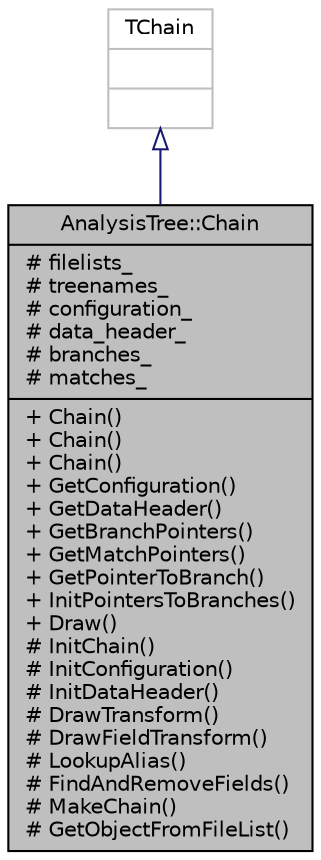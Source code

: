 digraph "AnalysisTree::Chain"
{
  edge [fontname="Helvetica",fontsize="10",labelfontname="Helvetica",labelfontsize="10"];
  node [fontname="Helvetica",fontsize="10",shape=record];
  Node1 [label="{AnalysisTree::Chain\n|# filelists_\l# treenames_\l# configuration_\l# data_header_\l# branches_\l# matches_\l|+ Chain()\l+ Chain()\l+ Chain()\l+ GetConfiguration()\l+ GetDataHeader()\l+ GetBranchPointers()\l+ GetMatchPointers()\l+ GetPointerToBranch()\l+ InitPointersToBranches()\l+ Draw()\l# InitChain()\l# InitConfiguration()\l# InitDataHeader()\l# DrawTransform()\l# DrawFieldTransform()\l# LookupAlias()\l# FindAndRemoveFields()\l# MakeChain()\l# GetObjectFromFileList()\l}",height=0.2,width=0.4,color="black", fillcolor="grey75", style="filled", fontcolor="black"];
  Node2 -> Node1 [dir="back",color="midnightblue",fontsize="10",style="solid",arrowtail="onormal",fontname="Helvetica"];
  Node2 [label="{TChain\n||}",height=0.2,width=0.4,color="grey75", fillcolor="white", style="filled"];
}
